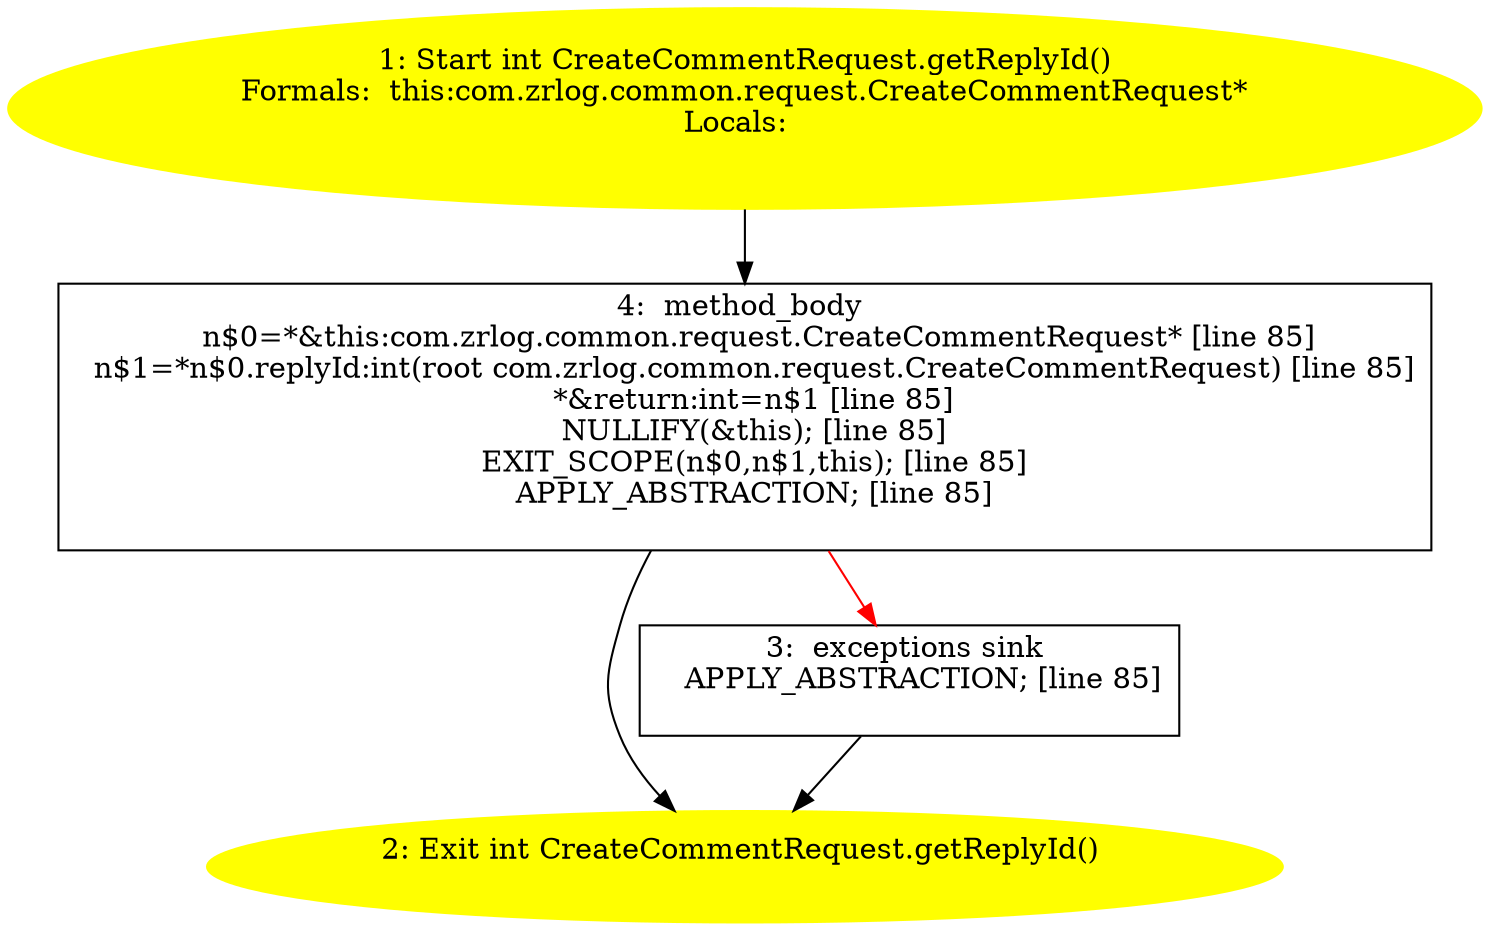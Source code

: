 /* @generated */
digraph cfg {
"com.zrlog.common.request.CreateCommentRequest.getReplyId():int.f27d1dfee184e08fb138811299fe16cf_1" [label="1: Start int CreateCommentRequest.getReplyId()\nFormals:  this:com.zrlog.common.request.CreateCommentRequest*\nLocals:  \n  " color=yellow style=filled]
	

	 "com.zrlog.common.request.CreateCommentRequest.getReplyId():int.f27d1dfee184e08fb138811299fe16cf_1" -> "com.zrlog.common.request.CreateCommentRequest.getReplyId():int.f27d1dfee184e08fb138811299fe16cf_4" ;
"com.zrlog.common.request.CreateCommentRequest.getReplyId():int.f27d1dfee184e08fb138811299fe16cf_2" [label="2: Exit int CreateCommentRequest.getReplyId() \n  " color=yellow style=filled]
	

"com.zrlog.common.request.CreateCommentRequest.getReplyId():int.f27d1dfee184e08fb138811299fe16cf_3" [label="3:  exceptions sink \n   APPLY_ABSTRACTION; [line 85]\n " shape="box"]
	

	 "com.zrlog.common.request.CreateCommentRequest.getReplyId():int.f27d1dfee184e08fb138811299fe16cf_3" -> "com.zrlog.common.request.CreateCommentRequest.getReplyId():int.f27d1dfee184e08fb138811299fe16cf_2" ;
"com.zrlog.common.request.CreateCommentRequest.getReplyId():int.f27d1dfee184e08fb138811299fe16cf_4" [label="4:  method_body \n   n$0=*&this:com.zrlog.common.request.CreateCommentRequest* [line 85]\n  n$1=*n$0.replyId:int(root com.zrlog.common.request.CreateCommentRequest) [line 85]\n  *&return:int=n$1 [line 85]\n  NULLIFY(&this); [line 85]\n  EXIT_SCOPE(n$0,n$1,this); [line 85]\n  APPLY_ABSTRACTION; [line 85]\n " shape="box"]
	

	 "com.zrlog.common.request.CreateCommentRequest.getReplyId():int.f27d1dfee184e08fb138811299fe16cf_4" -> "com.zrlog.common.request.CreateCommentRequest.getReplyId():int.f27d1dfee184e08fb138811299fe16cf_2" ;
	 "com.zrlog.common.request.CreateCommentRequest.getReplyId():int.f27d1dfee184e08fb138811299fe16cf_4" -> "com.zrlog.common.request.CreateCommentRequest.getReplyId():int.f27d1dfee184e08fb138811299fe16cf_3" [color="red" ];
}
